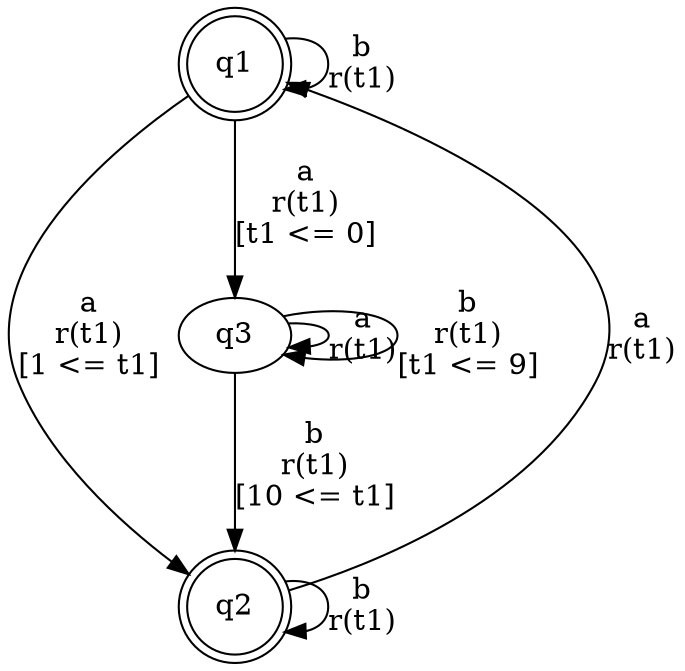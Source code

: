 digraph L {
	qq1[label=q1 shape=doublecircle]
	qq2[label=q2 shape=doublecircle]
	qq3[label=q3]
	qq1 -> qq2[label="a\nr(t1)\n[1 <= t1]"]
	qq2 -> qq2[label="b\nr(t1)\n"]
	qq2 -> qq1[label="a\nr(t1)\n"]
	qq1 -> qq1[label="b\nr(t1)\n"]
	qq1 -> qq3[label="a\nr(t1)\n[t1 <= 0]"]
	qq3 -> qq3[label="a\nr(t1)\n"]
	qq3 -> qq2[label="b\nr(t1)\n[10 <= t1]"]
	qq3 -> qq3[label="b\nr(t1)\n[t1 <= 9]"]
}
